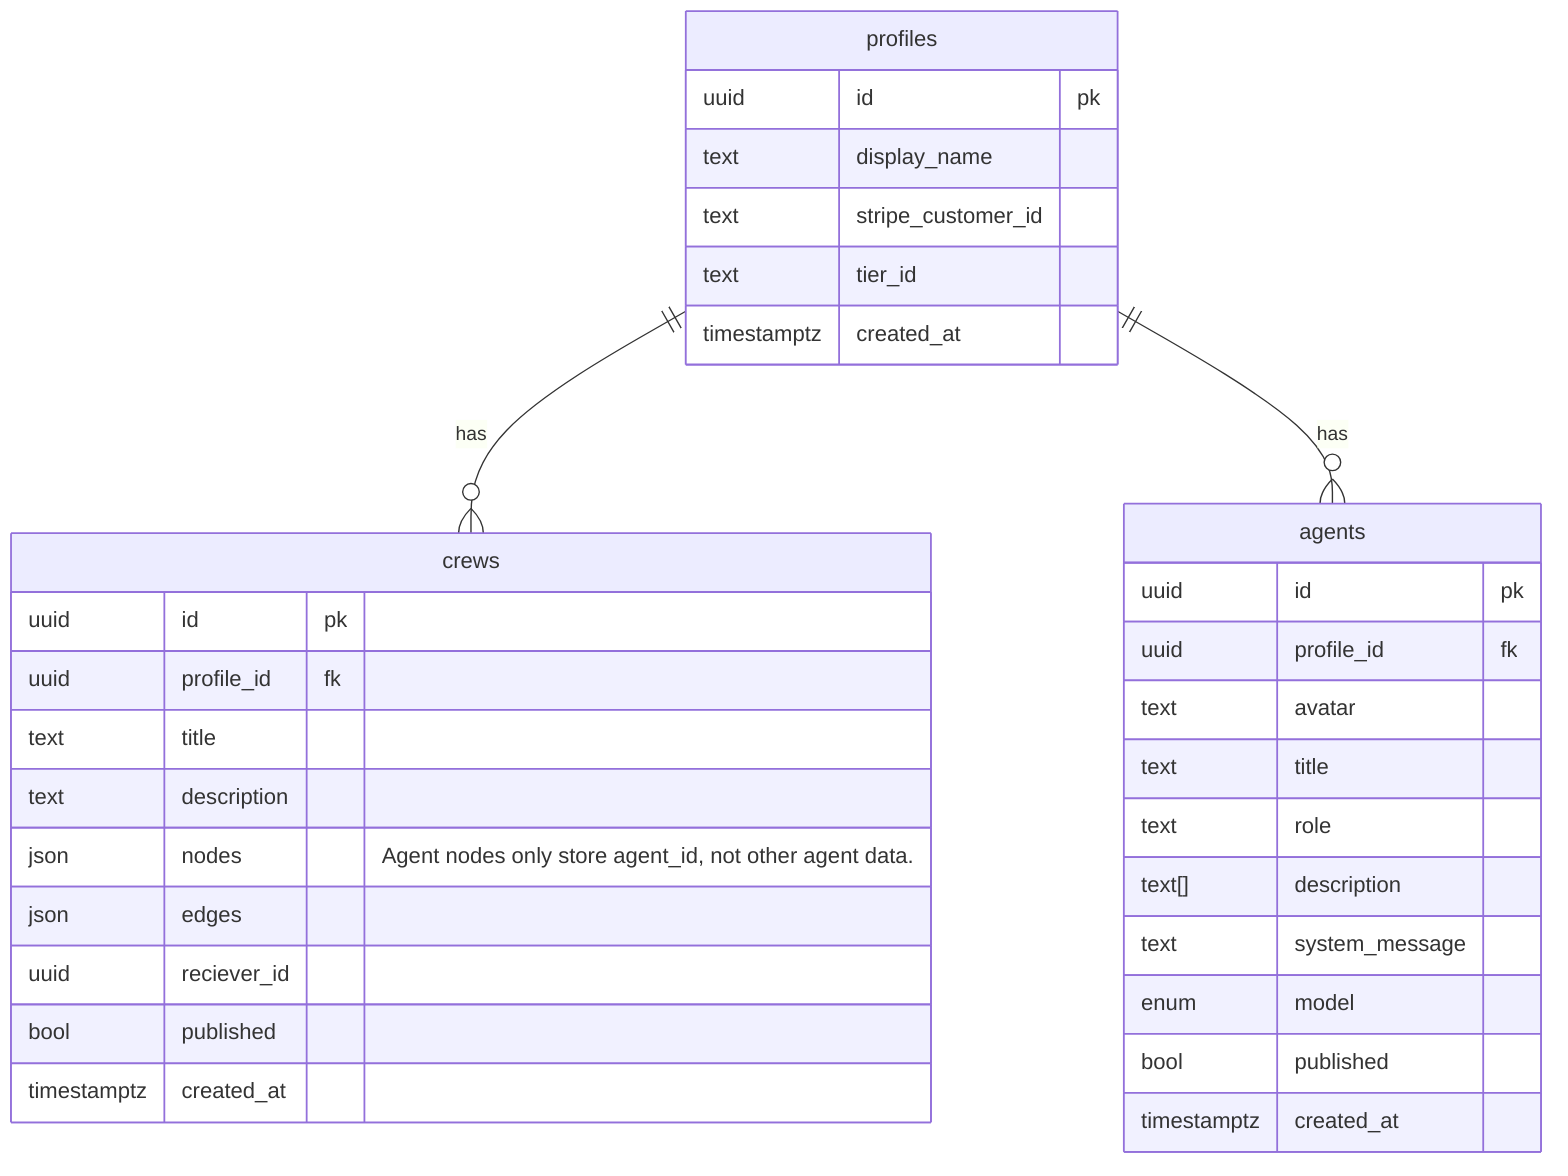erDiagram
    profiles ||--o{ crews : has
    profiles ||--o{ agents : has

    profiles {
        uuid id pk
        text display_name
        text stripe_customer_id
        text tier_id
        timestamptz created_at
    }

    crews {
        uuid id pk
        uuid profile_id fk
        text title
        text description
        json nodes "Agent nodes only store agent_id, not other agent data."
        json edges
        uuid reciever_id
        bool published
        timestamptz created_at
    }

    agents {
        uuid id pk
        uuid profile_id fk
        text avatar
        text title
        text role
        text[] description
        text system_message
        enum model
        bool published
        timestamptz created_at
    }